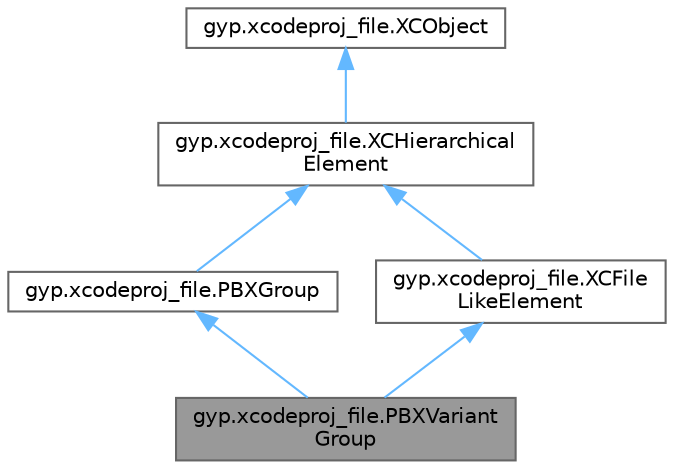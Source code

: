 digraph "gyp.xcodeproj_file.PBXVariantGroup"
{
 // LATEX_PDF_SIZE
  bgcolor="transparent";
  edge [fontname=Helvetica,fontsize=10,labelfontname=Helvetica,labelfontsize=10];
  node [fontname=Helvetica,fontsize=10,shape=box,height=0.2,width=0.4];
  Node1 [id="Node000001",label="gyp.xcodeproj_file.PBXVariant\lGroup",height=0.2,width=0.4,color="gray40", fillcolor="grey60", style="filled", fontcolor="black",tooltip=" "];
  Node2 -> Node1 [id="edge1_Node000001_Node000002",dir="back",color="steelblue1",style="solid",tooltip=" "];
  Node2 [id="Node000002",label="gyp.xcodeproj_file.PBXGroup",height=0.2,width=0.4,color="gray40", fillcolor="white", style="filled",URL="$classgyp_1_1xcodeproj__file_1_1_p_b_x_group.html",tooltip=" "];
  Node3 -> Node2 [id="edge2_Node000002_Node000003",dir="back",color="steelblue1",style="solid",tooltip=" "];
  Node3 [id="Node000003",label="gyp.xcodeproj_file.XCHierarchical\lElement",height=0.2,width=0.4,color="gray40", fillcolor="white", style="filled",URL="$classgyp_1_1xcodeproj__file_1_1_x_c_hierarchical_element.html",tooltip=" "];
  Node4 -> Node3 [id="edge3_Node000003_Node000004",dir="back",color="steelblue1",style="solid",tooltip=" "];
  Node4 [id="Node000004",label="gyp.xcodeproj_file.XCObject",height=0.2,width=0.4,color="gray40", fillcolor="white", style="filled",URL="$classgyp_1_1xcodeproj__file_1_1_x_c_object.html",tooltip=" "];
  Node5 -> Node1 [id="edge4_Node000001_Node000005",dir="back",color="steelblue1",style="solid",tooltip=" "];
  Node5 [id="Node000005",label="gyp.xcodeproj_file.XCFile\lLikeElement",height=0.2,width=0.4,color="gray40", fillcolor="white", style="filled",URL="$classgyp_1_1xcodeproj__file_1_1_x_c_file_like_element.html",tooltip=" "];
  Node3 -> Node5 [id="edge5_Node000005_Node000003",dir="back",color="steelblue1",style="solid",tooltip=" "];
}

